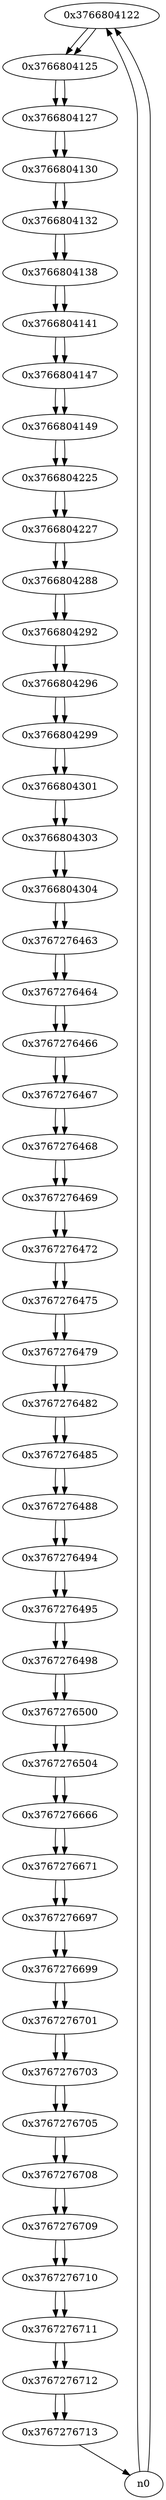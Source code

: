 digraph G{
/* nodes */
  n1 [label="0x3766804122"]
  n2 [label="0x3766804125"]
  n3 [label="0x3766804127"]
  n4 [label="0x3766804130"]
  n5 [label="0x3766804132"]
  n6 [label="0x3766804138"]
  n7 [label="0x3766804141"]
  n8 [label="0x3766804147"]
  n9 [label="0x3766804149"]
  n10 [label="0x3766804225"]
  n11 [label="0x3766804227"]
  n12 [label="0x3766804288"]
  n13 [label="0x3766804292"]
  n14 [label="0x3766804296"]
  n15 [label="0x3766804299"]
  n16 [label="0x3766804301"]
  n17 [label="0x3766804303"]
  n18 [label="0x3766804304"]
  n19 [label="0x3767276463"]
  n20 [label="0x3767276464"]
  n21 [label="0x3767276466"]
  n22 [label="0x3767276467"]
  n23 [label="0x3767276468"]
  n24 [label="0x3767276469"]
  n25 [label="0x3767276472"]
  n26 [label="0x3767276475"]
  n27 [label="0x3767276479"]
  n28 [label="0x3767276482"]
  n29 [label="0x3767276485"]
  n30 [label="0x3767276488"]
  n31 [label="0x3767276494"]
  n32 [label="0x3767276495"]
  n33 [label="0x3767276498"]
  n34 [label="0x3767276500"]
  n35 [label="0x3767276504"]
  n36 [label="0x3767276666"]
  n37 [label="0x3767276671"]
  n38 [label="0x3767276697"]
  n39 [label="0x3767276699"]
  n40 [label="0x3767276701"]
  n41 [label="0x3767276703"]
  n42 [label="0x3767276705"]
  n43 [label="0x3767276708"]
  n44 [label="0x3767276709"]
  n45 [label="0x3767276710"]
  n46 [label="0x3767276711"]
  n47 [label="0x3767276712"]
  n48 [label="0x3767276713"]
/* edges */
n1 -> n2;
n0 -> n1;
n0 -> n1;
n2 -> n3;
n1 -> n2;
n3 -> n4;
n2 -> n3;
n4 -> n5;
n3 -> n4;
n5 -> n6;
n4 -> n5;
n6 -> n7;
n5 -> n6;
n7 -> n8;
n6 -> n7;
n8 -> n9;
n7 -> n8;
n9 -> n10;
n8 -> n9;
n10 -> n11;
n9 -> n10;
n11 -> n12;
n10 -> n11;
n12 -> n13;
n11 -> n12;
n13 -> n14;
n12 -> n13;
n14 -> n15;
n13 -> n14;
n15 -> n16;
n14 -> n15;
n16 -> n17;
n15 -> n16;
n17 -> n18;
n16 -> n17;
n18 -> n19;
n17 -> n18;
n19 -> n20;
n18 -> n19;
n20 -> n21;
n19 -> n20;
n21 -> n22;
n20 -> n21;
n22 -> n23;
n21 -> n22;
n23 -> n24;
n22 -> n23;
n24 -> n25;
n23 -> n24;
n25 -> n26;
n24 -> n25;
n26 -> n27;
n25 -> n26;
n27 -> n28;
n26 -> n27;
n28 -> n29;
n27 -> n28;
n29 -> n30;
n28 -> n29;
n30 -> n31;
n29 -> n30;
n31 -> n32;
n30 -> n31;
n32 -> n33;
n31 -> n32;
n33 -> n34;
n32 -> n33;
n34 -> n35;
n33 -> n34;
n35 -> n36;
n34 -> n35;
n36 -> n37;
n35 -> n36;
n37 -> n38;
n36 -> n37;
n38 -> n39;
n37 -> n38;
n39 -> n40;
n38 -> n39;
n40 -> n41;
n39 -> n40;
n41 -> n42;
n40 -> n41;
n42 -> n43;
n41 -> n42;
n43 -> n44;
n42 -> n43;
n44 -> n45;
n43 -> n44;
n45 -> n46;
n44 -> n45;
n46 -> n47;
n45 -> n46;
n47 -> n48;
n46 -> n47;
n48 -> n0;
n47 -> n48;
}
